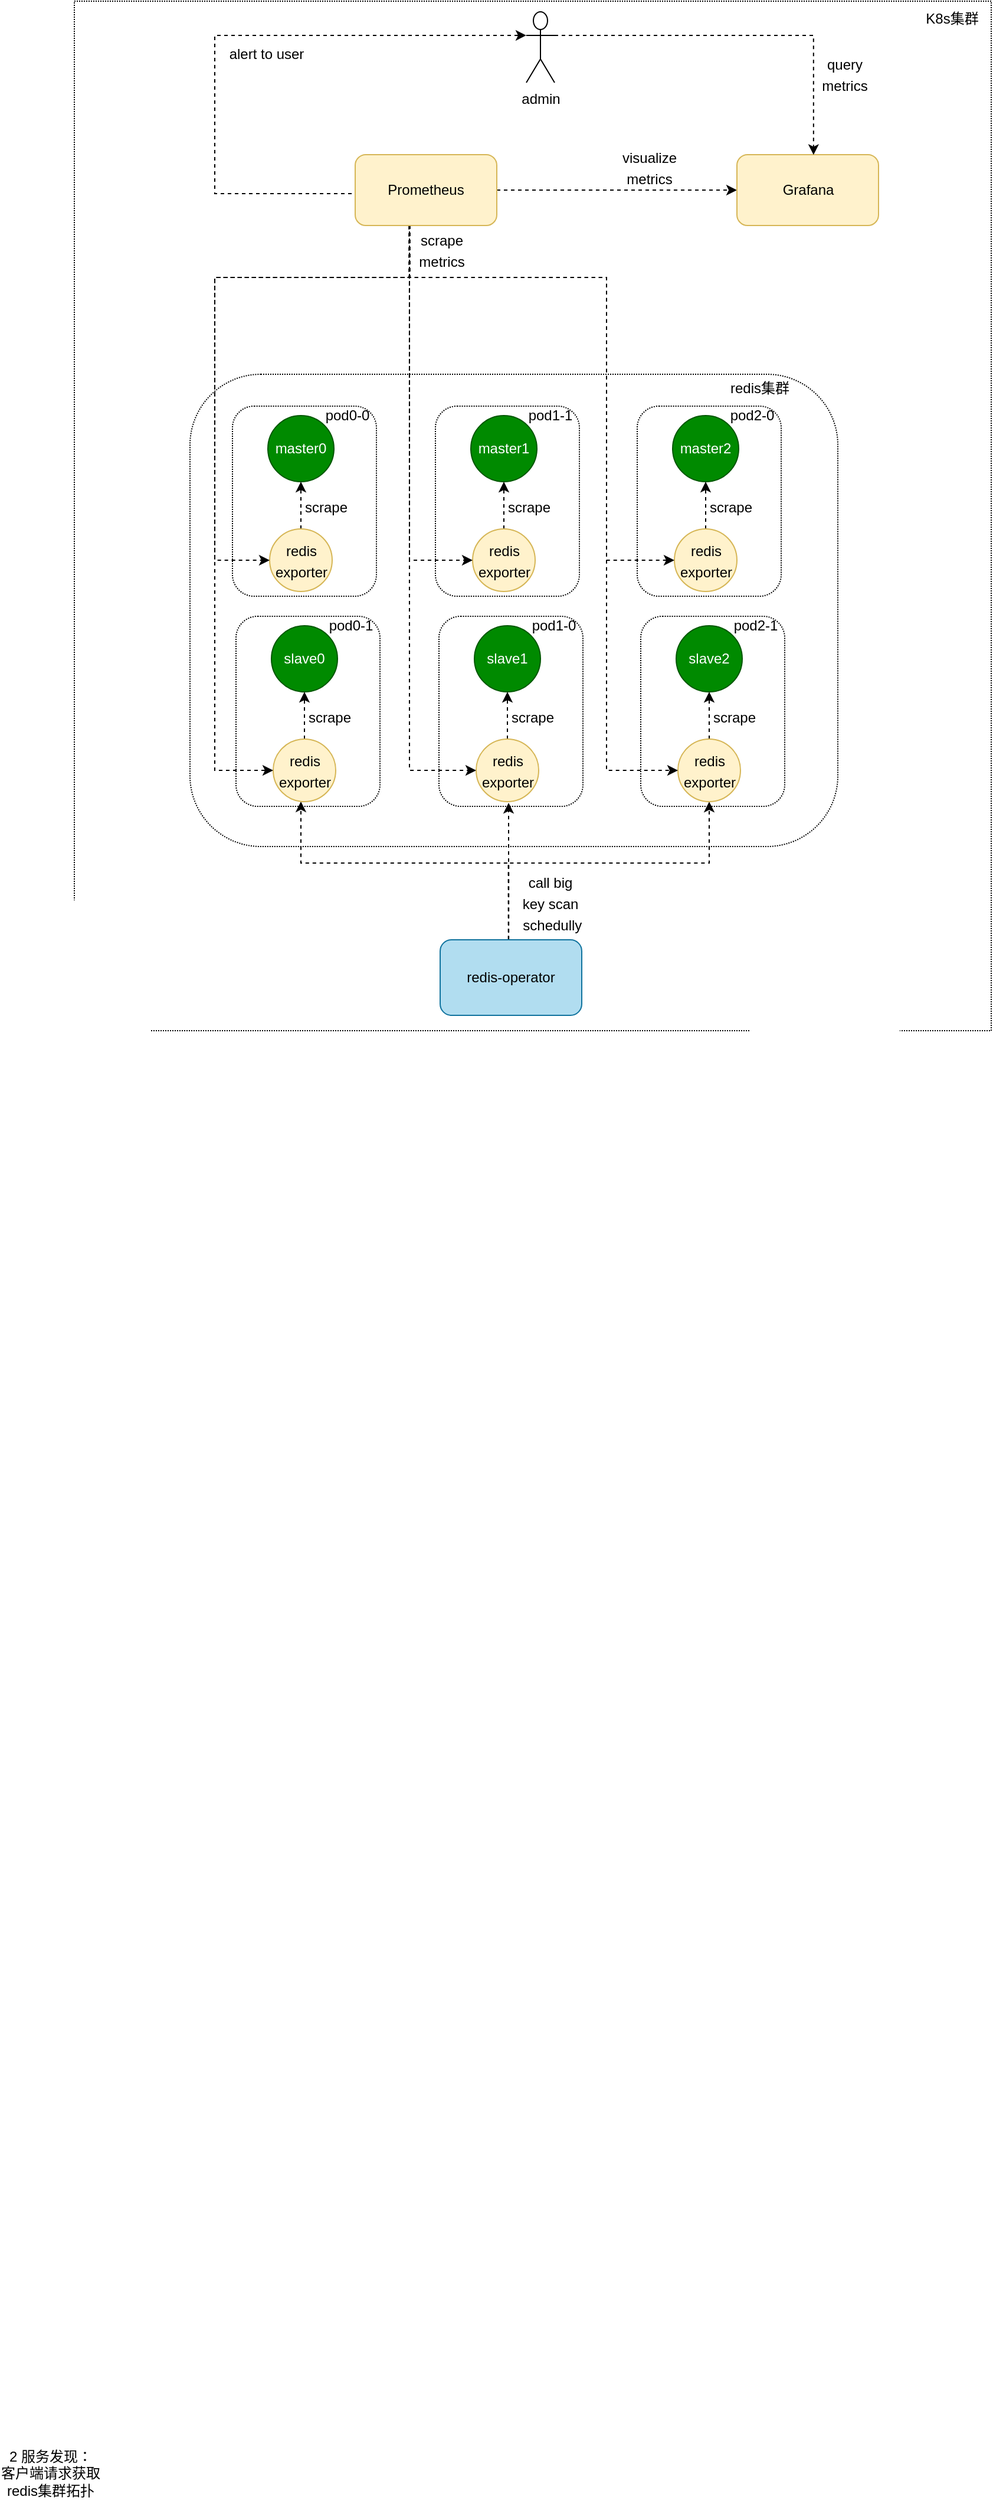 <mxfile version="21.2.9" type="github">
  <diagram id="rYdwiMb5jvszhZctyrXV" name="第 1 页">
    <mxGraphModel dx="1272" dy="757" grid="0" gridSize="10" guides="1" tooltips="1" connect="1" arrows="1" fold="1" page="1" pageScale="1" pageWidth="1920" pageHeight="1200" math="0" shadow="0">
      <root>
        <mxCell id="0" />
        <mxCell id="1" parent="0" />
        <mxCell id="fc0Et_haitifpb5bSG0c-15" value="" style="rounded=0;whiteSpace=wrap;html=1;fillColor=none;dashed=1;dashPattern=1 1;" parent="1" vertex="1">
          <mxGeometry x="523" y="49" width="777" height="872" as="geometry" />
        </mxCell>
        <mxCell id="fc0Et_haitifpb5bSG0c-1" value="" style="rounded=1;whiteSpace=wrap;html=1;dashed=1;dashPattern=1 1;" parent="1" vertex="1">
          <mxGeometry x="621" y="365" width="549" height="400" as="geometry" />
        </mxCell>
        <mxCell id="QxSuwZqqmujjziNGnTNI-38" value="" style="rounded=1;whiteSpace=wrap;html=1;fillColor=none;dashed=1;dashPattern=1 1;" parent="1" vertex="1">
          <mxGeometry x="1000" y="392" width="122" height="161" as="geometry" />
        </mxCell>
        <mxCell id="fc0Et_haitifpb5bSG0c-16" value="K8s集群" style="text;html=1;strokeColor=none;fillColor=none;align=center;verticalAlign=middle;whiteSpace=wrap;rounded=0;dashed=1;" parent="1" vertex="1">
          <mxGeometry x="1237" y="49" width="60" height="30" as="geometry" />
        </mxCell>
        <mxCell id="fc0Et_haitifpb5bSG0c-70" value="2 服务发现：&lt;br&gt;客户端请求获取redis集群拓扑" style="text;html=1;strokeColor=none;fillColor=none;align=center;verticalAlign=middle;whiteSpace=wrap;rounded=0;" parent="1" vertex="1">
          <mxGeometry x="460" y="2123" width="86" height="40" as="geometry" />
        </mxCell>
        <mxCell id="QxSuwZqqmujjziNGnTNI-69" style="edgeStyle=orthogonalEdgeStyle;rounded=0;orthogonalLoop=1;jettySize=auto;html=1;exitX=0.484;exitY=-0.003;exitDx=0;exitDy=0;dashed=1;exitPerimeter=0;" parent="1" source="YecgM4xgUUCfINCVM_Nl-21" target="CZOD9MttlhJFFi8Qf4Fr-8" edge="1">
          <mxGeometry relative="1" as="geometry">
            <Array as="points">
              <mxPoint x="891" y="779" />
              <mxPoint x="715" y="779" />
            </Array>
          </mxGeometry>
        </mxCell>
        <mxCell id="QxSuwZqqmujjziNGnTNI-72" style="edgeStyle=orthogonalEdgeStyle;rounded=0;orthogonalLoop=1;jettySize=auto;html=1;dashed=1;" parent="1" edge="1">
          <mxGeometry relative="1" as="geometry">
            <Array as="points">
              <mxPoint x="891" y="844" />
            </Array>
            <mxPoint x="891" y="844" as="sourcePoint" />
            <mxPoint x="891" y="728" as="targetPoint" />
          </mxGeometry>
        </mxCell>
        <mxCell id="QxSuwZqqmujjziNGnTNI-73" style="edgeStyle=orthogonalEdgeStyle;rounded=0;orthogonalLoop=1;jettySize=auto;html=1;exitX=0.482;exitY=-0.006;exitDx=0;exitDy=0;entryX=0.5;entryY=1;entryDx=0;entryDy=0;dashed=1;exitPerimeter=0;" parent="1" source="YecgM4xgUUCfINCVM_Nl-21" target="QxSuwZqqmujjziNGnTNI-23" edge="1">
          <mxGeometry relative="1" as="geometry">
            <Array as="points">
              <mxPoint x="891" y="779" />
              <mxPoint x="1061" y="779" />
            </Array>
          </mxGeometry>
        </mxCell>
        <mxCell id="YecgM4xgUUCfINCVM_Nl-21" value="redis-operator" style="rounded=1;whiteSpace=wrap;html=1;fillColor=#b1ddf0;strokeColor=#10739e;" parent="1" vertex="1">
          <mxGeometry x="833" y="844" width="120" height="64" as="geometry" />
        </mxCell>
        <mxCell id="YecgM4xgUUCfINCVM_Nl-28" style="edgeStyle=orthogonalEdgeStyle;rounded=0;orthogonalLoop=1;jettySize=auto;html=1;exitX=0.5;exitY=1;exitDx=0;exitDy=0;dashed=1;" parent="1" edge="1">
          <mxGeometry relative="1" as="geometry">
            <mxPoint x="785.5" y="816" as="sourcePoint" />
            <mxPoint x="785.5" y="816" as="targetPoint" />
          </mxGeometry>
        </mxCell>
        <mxCell id="CZOD9MttlhJFFi8Qf4Fr-6" value="" style="rounded=1;whiteSpace=wrap;html=1;fillColor=none;dashed=1;dashPattern=1 1;" parent="1" vertex="1">
          <mxGeometry x="660" y="570" width="122" height="161" as="geometry" />
        </mxCell>
        <mxCell id="CZOD9MttlhJFFi8Qf4Fr-7" value="slave0" style="ellipse;whiteSpace=wrap;html=1;aspect=fixed;fillColor=#008a00;fontColor=#ffffff;strokeColor=#005700;" parent="1" vertex="1">
          <mxGeometry x="690" y="578" width="56" height="56" as="geometry" />
        </mxCell>
        <mxCell id="QxSuwZqqmujjziNGnTNI-5" style="edgeStyle=orthogonalEdgeStyle;rounded=0;orthogonalLoop=1;jettySize=auto;html=1;exitX=0.5;exitY=0;exitDx=0;exitDy=0;entryX=0.5;entryY=1;entryDx=0;entryDy=0;dashed=1;" parent="1" source="CZOD9MttlhJFFi8Qf4Fr-8" target="CZOD9MttlhJFFi8Qf4Fr-7" edge="1">
          <mxGeometry relative="1" as="geometry" />
        </mxCell>
        <mxCell id="CZOD9MttlhJFFi8Qf4Fr-8" value="&lt;p style=&quot;line-height: 150%;&quot;&gt;redis exporter&lt;/p&gt;" style="ellipse;whiteSpace=wrap;html=1;aspect=fixed;fillColor=#fff2cc;strokeColor=#d6b656;" parent="1" vertex="1">
          <mxGeometry x="691.5" y="674" width="53" height="53" as="geometry" />
        </mxCell>
        <mxCell id="QxSuwZqqmujjziNGnTNI-6" value="scrape" style="text;html=1;strokeColor=none;fillColor=none;align=center;verticalAlign=middle;whiteSpace=wrap;rounded=0;" parent="1" vertex="1">
          <mxGeometry x="721" y="648" width="37" height="16" as="geometry" />
        </mxCell>
        <mxCell id="QxSuwZqqmujjziNGnTNI-7" value="pod0-1" style="text;html=1;strokeColor=none;fillColor=none;align=center;verticalAlign=middle;whiteSpace=wrap;rounded=0;" parent="1" vertex="1">
          <mxGeometry x="737" y="570" width="41" height="16" as="geometry" />
        </mxCell>
        <mxCell id="QxSuwZqqmujjziNGnTNI-14" value="" style="rounded=1;whiteSpace=wrap;html=1;fillColor=none;dashed=1;dashPattern=1 1;" parent="1" vertex="1">
          <mxGeometry x="832" y="570" width="122" height="161" as="geometry" />
        </mxCell>
        <mxCell id="QxSuwZqqmujjziNGnTNI-15" value="slave1" style="ellipse;whiteSpace=wrap;html=1;aspect=fixed;fillColor=#008a00;fontColor=#ffffff;strokeColor=#005700;" parent="1" vertex="1">
          <mxGeometry x="862" y="578" width="56" height="56" as="geometry" />
        </mxCell>
        <mxCell id="QxSuwZqqmujjziNGnTNI-16" style="edgeStyle=orthogonalEdgeStyle;rounded=0;orthogonalLoop=1;jettySize=auto;html=1;exitX=0.5;exitY=0;exitDx=0;exitDy=0;entryX=0.5;entryY=1;entryDx=0;entryDy=0;dashed=1;" parent="1" source="QxSuwZqqmujjziNGnTNI-17" target="QxSuwZqqmujjziNGnTNI-15" edge="1">
          <mxGeometry relative="1" as="geometry" />
        </mxCell>
        <mxCell id="QxSuwZqqmujjziNGnTNI-17" value="&lt;p style=&quot;line-height: 150%;&quot;&gt;redis exporter&lt;/p&gt;" style="ellipse;whiteSpace=wrap;html=1;aspect=fixed;fillColor=#fff2cc;strokeColor=#d6b656;" parent="1" vertex="1">
          <mxGeometry x="863.5" y="674" width="53" height="53" as="geometry" />
        </mxCell>
        <mxCell id="QxSuwZqqmujjziNGnTNI-18" value="scrape" style="text;html=1;strokeColor=none;fillColor=none;align=center;verticalAlign=middle;whiteSpace=wrap;rounded=0;" parent="1" vertex="1">
          <mxGeometry x="893" y="648" width="37" height="16" as="geometry" />
        </mxCell>
        <mxCell id="QxSuwZqqmujjziNGnTNI-19" value="pod1-0" style="text;html=1;strokeColor=none;fillColor=none;align=center;verticalAlign=middle;whiteSpace=wrap;rounded=0;" parent="1" vertex="1">
          <mxGeometry x="909" y="570" width="41" height="16" as="geometry" />
        </mxCell>
        <mxCell id="QxSuwZqqmujjziNGnTNI-20" value="" style="rounded=1;whiteSpace=wrap;html=1;fillColor=none;dashed=1;dashPattern=1 1;" parent="1" vertex="1">
          <mxGeometry x="1003" y="570" width="122" height="161" as="geometry" />
        </mxCell>
        <mxCell id="QxSuwZqqmujjziNGnTNI-21" value="slave2" style="ellipse;whiteSpace=wrap;html=1;aspect=fixed;fillColor=#008a00;fontColor=#ffffff;strokeColor=#005700;" parent="1" vertex="1">
          <mxGeometry x="1033" y="578" width="56" height="56" as="geometry" />
        </mxCell>
        <mxCell id="QxSuwZqqmujjziNGnTNI-22" style="edgeStyle=orthogonalEdgeStyle;rounded=0;orthogonalLoop=1;jettySize=auto;html=1;exitX=0.5;exitY=0;exitDx=0;exitDy=0;entryX=0.5;entryY=1;entryDx=0;entryDy=0;dashed=1;" parent="1" source="QxSuwZqqmujjziNGnTNI-23" target="QxSuwZqqmujjziNGnTNI-21" edge="1">
          <mxGeometry relative="1" as="geometry" />
        </mxCell>
        <mxCell id="QxSuwZqqmujjziNGnTNI-23" value="&lt;p style=&quot;line-height: 150%;&quot;&gt;redis exporter&lt;/p&gt;" style="ellipse;whiteSpace=wrap;html=1;aspect=fixed;fillColor=#fff2cc;strokeColor=#d6b656;" parent="1" vertex="1">
          <mxGeometry x="1034.5" y="674" width="53" height="53" as="geometry" />
        </mxCell>
        <mxCell id="QxSuwZqqmujjziNGnTNI-24" value="scrape" style="text;html=1;strokeColor=none;fillColor=none;align=center;verticalAlign=middle;whiteSpace=wrap;rounded=0;" parent="1" vertex="1">
          <mxGeometry x="1064" y="648" width="37" height="16" as="geometry" />
        </mxCell>
        <mxCell id="QxSuwZqqmujjziNGnTNI-25" value="pod2-1" style="text;html=1;strokeColor=none;fillColor=none;align=center;verticalAlign=middle;whiteSpace=wrap;rounded=0;" parent="1" vertex="1">
          <mxGeometry x="1080" y="570" width="41" height="16" as="geometry" />
        </mxCell>
        <mxCell id="QxSuwZqqmujjziNGnTNI-26" value="" style="rounded=1;whiteSpace=wrap;html=1;fillColor=none;dashed=1;dashPattern=1 1;" parent="1" vertex="1">
          <mxGeometry x="657" y="392" width="122" height="161" as="geometry" />
        </mxCell>
        <mxCell id="QxSuwZqqmujjziNGnTNI-27" value="master0" style="ellipse;whiteSpace=wrap;html=1;aspect=fixed;fillColor=#008a00;fontColor=#ffffff;strokeColor=#005700;" parent="1" vertex="1">
          <mxGeometry x="687" y="400" width="56" height="56" as="geometry" />
        </mxCell>
        <mxCell id="QxSuwZqqmujjziNGnTNI-28" style="edgeStyle=orthogonalEdgeStyle;rounded=0;orthogonalLoop=1;jettySize=auto;html=1;exitX=0.5;exitY=0;exitDx=0;exitDy=0;entryX=0.5;entryY=1;entryDx=0;entryDy=0;dashed=1;" parent="1" source="QxSuwZqqmujjziNGnTNI-29" target="QxSuwZqqmujjziNGnTNI-27" edge="1">
          <mxGeometry relative="1" as="geometry" />
        </mxCell>
        <mxCell id="QxSuwZqqmujjziNGnTNI-29" value="&lt;p style=&quot;line-height: 150%;&quot;&gt;redis exporter&lt;/p&gt;" style="ellipse;whiteSpace=wrap;html=1;aspect=fixed;fillColor=#fff2cc;strokeColor=#d6b656;" parent="1" vertex="1">
          <mxGeometry x="688.5" y="496" width="53" height="53" as="geometry" />
        </mxCell>
        <mxCell id="QxSuwZqqmujjziNGnTNI-30" value="scrape" style="text;html=1;strokeColor=none;fillColor=none;align=center;verticalAlign=middle;whiteSpace=wrap;rounded=0;" parent="1" vertex="1">
          <mxGeometry x="718" y="470" width="37" height="16" as="geometry" />
        </mxCell>
        <mxCell id="QxSuwZqqmujjziNGnTNI-31" value="pod0-0" style="text;html=1;strokeColor=none;fillColor=none;align=center;verticalAlign=middle;whiteSpace=wrap;rounded=0;" parent="1" vertex="1">
          <mxGeometry x="734" y="392" width="41" height="16" as="geometry" />
        </mxCell>
        <mxCell id="QxSuwZqqmujjziNGnTNI-32" value="" style="rounded=1;whiteSpace=wrap;html=1;fillColor=none;dashed=1;dashPattern=1 1;" parent="1" vertex="1">
          <mxGeometry x="829" y="392" width="122" height="161" as="geometry" />
        </mxCell>
        <mxCell id="QxSuwZqqmujjziNGnTNI-33" value="master1" style="ellipse;whiteSpace=wrap;html=1;aspect=fixed;fillColor=#008a00;fontColor=#ffffff;strokeColor=#005700;" parent="1" vertex="1">
          <mxGeometry x="859" y="400" width="56" height="56" as="geometry" />
        </mxCell>
        <mxCell id="QxSuwZqqmujjziNGnTNI-34" style="edgeStyle=orthogonalEdgeStyle;rounded=0;orthogonalLoop=1;jettySize=auto;html=1;exitX=0.5;exitY=0;exitDx=0;exitDy=0;entryX=0.5;entryY=1;entryDx=0;entryDy=0;dashed=1;" parent="1" source="QxSuwZqqmujjziNGnTNI-35" target="QxSuwZqqmujjziNGnTNI-33" edge="1">
          <mxGeometry relative="1" as="geometry" />
        </mxCell>
        <mxCell id="QxSuwZqqmujjziNGnTNI-35" value="&lt;p style=&quot;line-height: 150%;&quot;&gt;redis exporter&lt;/p&gt;" style="ellipse;whiteSpace=wrap;html=1;aspect=fixed;fillColor=#fff2cc;strokeColor=#d6b656;" parent="1" vertex="1">
          <mxGeometry x="860.5" y="496" width="53" height="53" as="geometry" />
        </mxCell>
        <mxCell id="QxSuwZqqmujjziNGnTNI-36" value="scrape" style="text;html=1;strokeColor=none;fillColor=none;align=center;verticalAlign=middle;whiteSpace=wrap;rounded=0;" parent="1" vertex="1">
          <mxGeometry x="890" y="470" width="37" height="16" as="geometry" />
        </mxCell>
        <mxCell id="QxSuwZqqmujjziNGnTNI-37" value="pod1-1" style="text;html=1;strokeColor=none;fillColor=none;align=center;verticalAlign=middle;whiteSpace=wrap;rounded=0;" parent="1" vertex="1">
          <mxGeometry x="906" y="392" width="41" height="16" as="geometry" />
        </mxCell>
        <mxCell id="QxSuwZqqmujjziNGnTNI-39" value="master2" style="ellipse;whiteSpace=wrap;html=1;aspect=fixed;fillColor=#008a00;fontColor=#ffffff;strokeColor=#005700;" parent="1" vertex="1">
          <mxGeometry x="1030" y="400" width="56" height="56" as="geometry" />
        </mxCell>
        <mxCell id="QxSuwZqqmujjziNGnTNI-40" style="edgeStyle=orthogonalEdgeStyle;rounded=0;orthogonalLoop=1;jettySize=auto;html=1;exitX=0.5;exitY=0;exitDx=0;exitDy=0;entryX=0.5;entryY=1;entryDx=0;entryDy=0;dashed=1;" parent="1" source="QxSuwZqqmujjziNGnTNI-41" target="QxSuwZqqmujjziNGnTNI-39" edge="1">
          <mxGeometry relative="1" as="geometry" />
        </mxCell>
        <mxCell id="QxSuwZqqmujjziNGnTNI-41" value="&lt;p style=&quot;line-height: 150%;&quot;&gt;redis exporter&lt;/p&gt;" style="ellipse;whiteSpace=wrap;html=1;aspect=fixed;fillColor=#fff2cc;strokeColor=#d6b656;" parent="1" vertex="1">
          <mxGeometry x="1031.5" y="496" width="53" height="53" as="geometry" />
        </mxCell>
        <mxCell id="QxSuwZqqmujjziNGnTNI-42" value="scrape" style="text;html=1;strokeColor=none;fillColor=none;align=center;verticalAlign=middle;whiteSpace=wrap;rounded=0;" parent="1" vertex="1">
          <mxGeometry x="1061" y="470" width="37" height="16" as="geometry" />
        </mxCell>
        <mxCell id="QxSuwZqqmujjziNGnTNI-43" value="pod2-0" style="text;html=1;strokeColor=none;fillColor=none;align=center;verticalAlign=middle;whiteSpace=wrap;rounded=0;" parent="1" vertex="1">
          <mxGeometry x="1077" y="392" width="41" height="16" as="geometry" />
        </mxCell>
        <mxCell id="QxSuwZqqmujjziNGnTNI-44" value="redis集群" style="text;html=1;strokeColor=none;fillColor=none;align=center;verticalAlign=middle;whiteSpace=wrap;rounded=0;dashed=1;dashPattern=1 1;" parent="1" vertex="1">
          <mxGeometry x="1074" y="362" width="60" height="30" as="geometry" />
        </mxCell>
        <mxCell id="QxSuwZqqmujjziNGnTNI-47" style="edgeStyle=orthogonalEdgeStyle;rounded=0;orthogonalLoop=1;jettySize=auto;html=1;exitX=0.38;exitY=1.007;exitDx=0;exitDy=0;entryX=0;entryY=0.5;entryDx=0;entryDy=0;dashed=1;exitPerimeter=0;" parent="1" source="QxSuwZqqmujjziNGnTNI-45" target="QxSuwZqqmujjziNGnTNI-29" edge="1">
          <mxGeometry relative="1" as="geometry">
            <Array as="points">
              <mxPoint x="807" y="283" />
              <mxPoint x="642" y="283" />
              <mxPoint x="642" y="523" />
            </Array>
          </mxGeometry>
        </mxCell>
        <mxCell id="QxSuwZqqmujjziNGnTNI-48" style="edgeStyle=orthogonalEdgeStyle;rounded=0;orthogonalLoop=1;jettySize=auto;html=1;exitX=0.383;exitY=1;exitDx=0;exitDy=0;entryX=0;entryY=0.5;entryDx=0;entryDy=0;dashed=1;exitPerimeter=0;" parent="1" source="QxSuwZqqmujjziNGnTNI-45" target="CZOD9MttlhJFFi8Qf4Fr-8" edge="1">
          <mxGeometry relative="1" as="geometry">
            <Array as="points">
              <mxPoint x="807" y="283" />
              <mxPoint x="642" y="283" />
              <mxPoint x="642" y="701" />
            </Array>
          </mxGeometry>
        </mxCell>
        <mxCell id="QxSuwZqqmujjziNGnTNI-50" style="edgeStyle=orthogonalEdgeStyle;rounded=0;orthogonalLoop=1;jettySize=auto;html=1;exitX=0.383;exitY=1.001;exitDx=0;exitDy=0;entryX=0;entryY=0.5;entryDx=0;entryDy=0;dashed=1;exitPerimeter=0;" parent="1" source="QxSuwZqqmujjziNGnTNI-45" target="QxSuwZqqmujjziNGnTNI-17" edge="1">
          <mxGeometry relative="1" as="geometry">
            <Array as="points">
              <mxPoint x="807" y="700" />
            </Array>
          </mxGeometry>
        </mxCell>
        <mxCell id="QxSuwZqqmujjziNGnTNI-51" style="edgeStyle=orthogonalEdgeStyle;rounded=0;orthogonalLoop=1;jettySize=auto;html=1;entryX=0;entryY=0.5;entryDx=0;entryDy=0;dashed=1;" parent="1" target="QxSuwZqqmujjziNGnTNI-35" edge="1">
          <mxGeometry relative="1" as="geometry">
            <Array as="points">
              <mxPoint x="807" y="239" />
              <mxPoint x="807" y="522" />
            </Array>
            <mxPoint x="807" y="240" as="sourcePoint" />
          </mxGeometry>
        </mxCell>
        <mxCell id="QxSuwZqqmujjziNGnTNI-53" style="edgeStyle=orthogonalEdgeStyle;rounded=0;orthogonalLoop=1;jettySize=auto;html=1;exitX=0.386;exitY=1.001;exitDx=0;exitDy=0;entryX=0;entryY=0.5;entryDx=0;entryDy=0;dashed=1;exitPerimeter=0;" parent="1" source="QxSuwZqqmujjziNGnTNI-45" target="QxSuwZqqmujjziNGnTNI-41" edge="1">
          <mxGeometry relative="1" as="geometry">
            <Array as="points">
              <mxPoint x="807" y="283" />
              <mxPoint x="974" y="283" />
              <mxPoint x="974" y="522" />
            </Array>
          </mxGeometry>
        </mxCell>
        <mxCell id="QxSuwZqqmujjziNGnTNI-54" style="edgeStyle=orthogonalEdgeStyle;rounded=0;orthogonalLoop=1;jettySize=auto;html=1;exitX=0.386;exitY=1.001;exitDx=0;exitDy=0;entryX=0;entryY=0.5;entryDx=0;entryDy=0;dashed=1;exitPerimeter=0;" parent="1" source="QxSuwZqqmujjziNGnTNI-45" target="QxSuwZqqmujjziNGnTNI-23" edge="1">
          <mxGeometry relative="1" as="geometry">
            <Array as="points">
              <mxPoint x="807" y="283" />
              <mxPoint x="974" y="283" />
              <mxPoint x="974" y="700" />
            </Array>
          </mxGeometry>
        </mxCell>
        <mxCell id="QxSuwZqqmujjziNGnTNI-55" style="edgeStyle=orthogonalEdgeStyle;rounded=0;orthogonalLoop=1;jettySize=auto;html=1;exitX=1;exitY=0.5;exitDx=0;exitDy=0;entryX=0;entryY=0.5;entryDx=0;entryDy=0;dashed=1;" parent="1" source="QxSuwZqqmujjziNGnTNI-45" target="QxSuwZqqmujjziNGnTNI-46" edge="1">
          <mxGeometry relative="1" as="geometry">
            <Array as="points">
              <mxPoint x="909" y="209" />
              <mxPoint x="909" y="209" />
            </Array>
          </mxGeometry>
        </mxCell>
        <mxCell id="QxSuwZqqmujjziNGnTNI-87" style="edgeStyle=orthogonalEdgeStyle;rounded=0;orthogonalLoop=1;jettySize=auto;html=1;exitX=0;exitY=0.25;exitDx=0;exitDy=0;entryX=0;entryY=0.333;entryDx=0;entryDy=0;entryPerimeter=0;dashed=1;" parent="1" target="QxSuwZqqmujjziNGnTNI-83" edge="1">
          <mxGeometry relative="1" as="geometry">
            <mxPoint x="761" y="227" as="sourcePoint" />
            <Array as="points">
              <mxPoint x="761" y="212" />
              <mxPoint x="642" y="212" />
              <mxPoint x="642" y="78" />
            </Array>
          </mxGeometry>
        </mxCell>
        <mxCell id="QxSuwZqqmujjziNGnTNI-45" value="Prometheus" style="rounded=1;whiteSpace=wrap;html=1;fillColor=#fff2cc;strokeColor=#d6b656;" parent="1" vertex="1">
          <mxGeometry x="761" y="179" width="120" height="60" as="geometry" />
        </mxCell>
        <mxCell id="QxSuwZqqmujjziNGnTNI-46" value="Grafana" style="rounded=1;whiteSpace=wrap;html=1;fillColor=#fff2cc;strokeColor=#d6b656;" parent="1" vertex="1">
          <mxGeometry x="1084.5" y="179" width="120" height="60" as="geometry" />
        </mxCell>
        <mxCell id="QxSuwZqqmujjziNGnTNI-57" value="&lt;p style=&quot;line-height: 150%;&quot;&gt;scrape&lt;br&gt;metrics&lt;/p&gt;" style="text;html=1;strokeColor=none;fillColor=none;align=center;verticalAlign=middle;whiteSpace=wrap;rounded=0;" parent="1" vertex="1">
          <mxGeometry x="810" y="250" width="49" height="20" as="geometry" />
        </mxCell>
        <mxCell id="QxSuwZqqmujjziNGnTNI-59" value="&lt;p style=&quot;line-height: 150%;&quot;&gt;visualize&lt;br&gt;metrics&lt;/p&gt;" style="text;html=1;strokeColor=none;fillColor=none;align=center;verticalAlign=middle;whiteSpace=wrap;rounded=0;" parent="1" vertex="1">
          <mxGeometry x="985.5" y="180" width="49" height="20" as="geometry" />
        </mxCell>
        <mxCell id="QxSuwZqqmujjziNGnTNI-81" value="&lt;p style=&quot;line-height: 150%;&quot;&gt;call&amp;nbsp;big key scan&lt;br&gt;&amp;nbsp;schedully&lt;/p&gt;" style="text;html=1;strokeColor=none;fillColor=none;align=center;verticalAlign=middle;whiteSpace=wrap;rounded=0;" parent="1" vertex="1">
          <mxGeometry x="898" y="804" width="56.5" height="18" as="geometry" />
        </mxCell>
        <mxCell id="QxSuwZqqmujjziNGnTNI-85" style="edgeStyle=orthogonalEdgeStyle;rounded=0;orthogonalLoop=1;jettySize=auto;html=1;exitX=1;exitY=0.333;exitDx=0;exitDy=0;exitPerimeter=0;dashed=1;entryX=0.541;entryY=0.003;entryDx=0;entryDy=0;entryPerimeter=0;" parent="1" source="QxSuwZqqmujjziNGnTNI-83" edge="1" target="QxSuwZqqmujjziNGnTNI-46">
          <mxGeometry relative="1" as="geometry">
            <mxPoint x="1146" y="189" as="targetPoint" />
          </mxGeometry>
        </mxCell>
        <mxCell id="QxSuwZqqmujjziNGnTNI-83" value="admin" style="shape=umlActor;verticalLabelPosition=bottom;verticalAlign=top;html=1;outlineConnect=0;" parent="1" vertex="1">
          <mxGeometry x="906" y="58" width="24" height="60" as="geometry" />
        </mxCell>
        <mxCell id="QxSuwZqqmujjziNGnTNI-86" value="&lt;p style=&quot;line-height: 150%;&quot;&gt;query&lt;br&gt;metrics&lt;/p&gt;" style="text;html=1;strokeColor=none;fillColor=none;align=center;verticalAlign=middle;whiteSpace=wrap;rounded=0;" parent="1" vertex="1">
          <mxGeometry x="1146" y="96" width="60" height="30" as="geometry" />
        </mxCell>
        <mxCell id="QxSuwZqqmujjziNGnTNI-88" value="alert to user" style="text;html=1;strokeColor=none;fillColor=none;align=center;verticalAlign=middle;whiteSpace=wrap;rounded=0;" parent="1" vertex="1">
          <mxGeometry x="651" y="79" width="70" height="30" as="geometry" />
        </mxCell>
      </root>
    </mxGraphModel>
  </diagram>
</mxfile>
